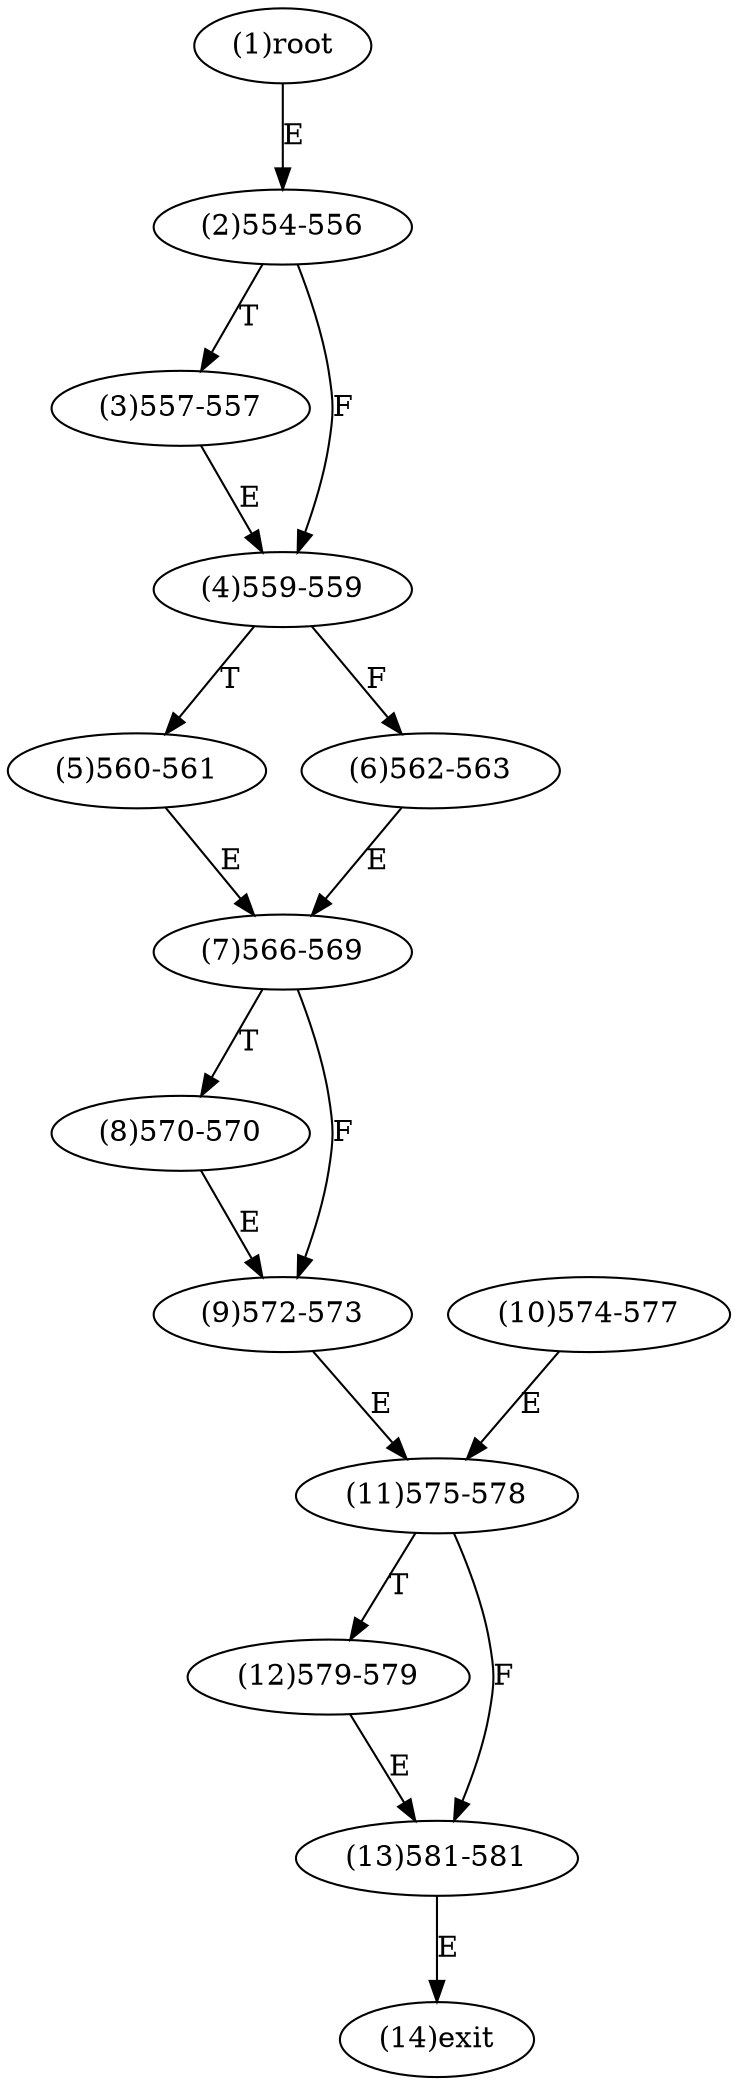 digraph "" { 
1[ label="(1)root"];
2[ label="(2)554-556"];
3[ label="(3)557-557"];
4[ label="(4)559-559"];
5[ label="(5)560-561"];
6[ label="(6)562-563"];
7[ label="(7)566-569"];
8[ label="(8)570-570"];
9[ label="(9)572-573"];
10[ label="(10)574-577"];
11[ label="(11)575-578"];
12[ label="(12)579-579"];
13[ label="(13)581-581"];
14[ label="(14)exit"];
1->2[ label="E"];
2->4[ label="F"];
2->3[ label="T"];
3->4[ label="E"];
4->6[ label="F"];
4->5[ label="T"];
5->7[ label="E"];
6->7[ label="E"];
7->9[ label="F"];
7->8[ label="T"];
8->9[ label="E"];
9->11[ label="E"];
10->11[ label="E"];
11->13[ label="F"];
11->12[ label="T"];
12->13[ label="E"];
13->14[ label="E"];
}